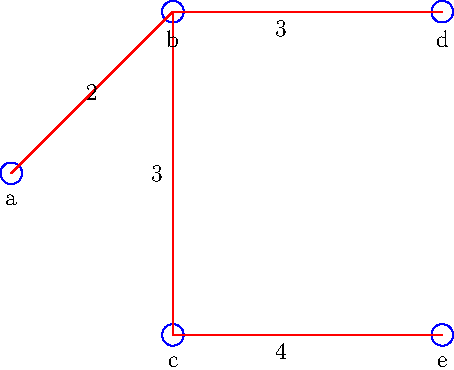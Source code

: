 // This is written by Zhiyang Ong
// For "Discrete Optimization" Homework #4, Question 3)

// Size of the figure
size(8cm,0,false);

// Importing packages from the Aysymptote Library
import graph;
import geometry;



// Set the limits of the x- and y- axis
xlimits(-1, 11);
ylimits(-1, 11);

// Radius of small circles indicating nodes along an edge, or in a graph
real R=0.2;

// Draw graph on slide 37 of Lecture 5
point a=(0,5);
circle ac=circle(a, R);
draw(ac, blue);
label("a",(0,4.5));

point b=(3,8);
circle bc=circle(b, R);
draw(bc, blue);
label("b",(3,7.5));

point c=(3,2);
circle cc=circle(c, R);
draw(cc, blue);
label("c",(3,1.5));

point d=(8,8);
circle dc=circle(d, R);
draw(dc, blue);
label("d",(8,7.5));

point e=(8,2);
circle ec=circle(e, R);
draw(ec, blue);
label("e",(8,1.5));

// Draw the graph
draw(a--b--c--e,red);
draw(b--d,red);

// Label the edges
label("2",(1.5,6.5));
label("3",(2.7,5));
label("3",(5,7.7));
label("4",(5,1.7));
























